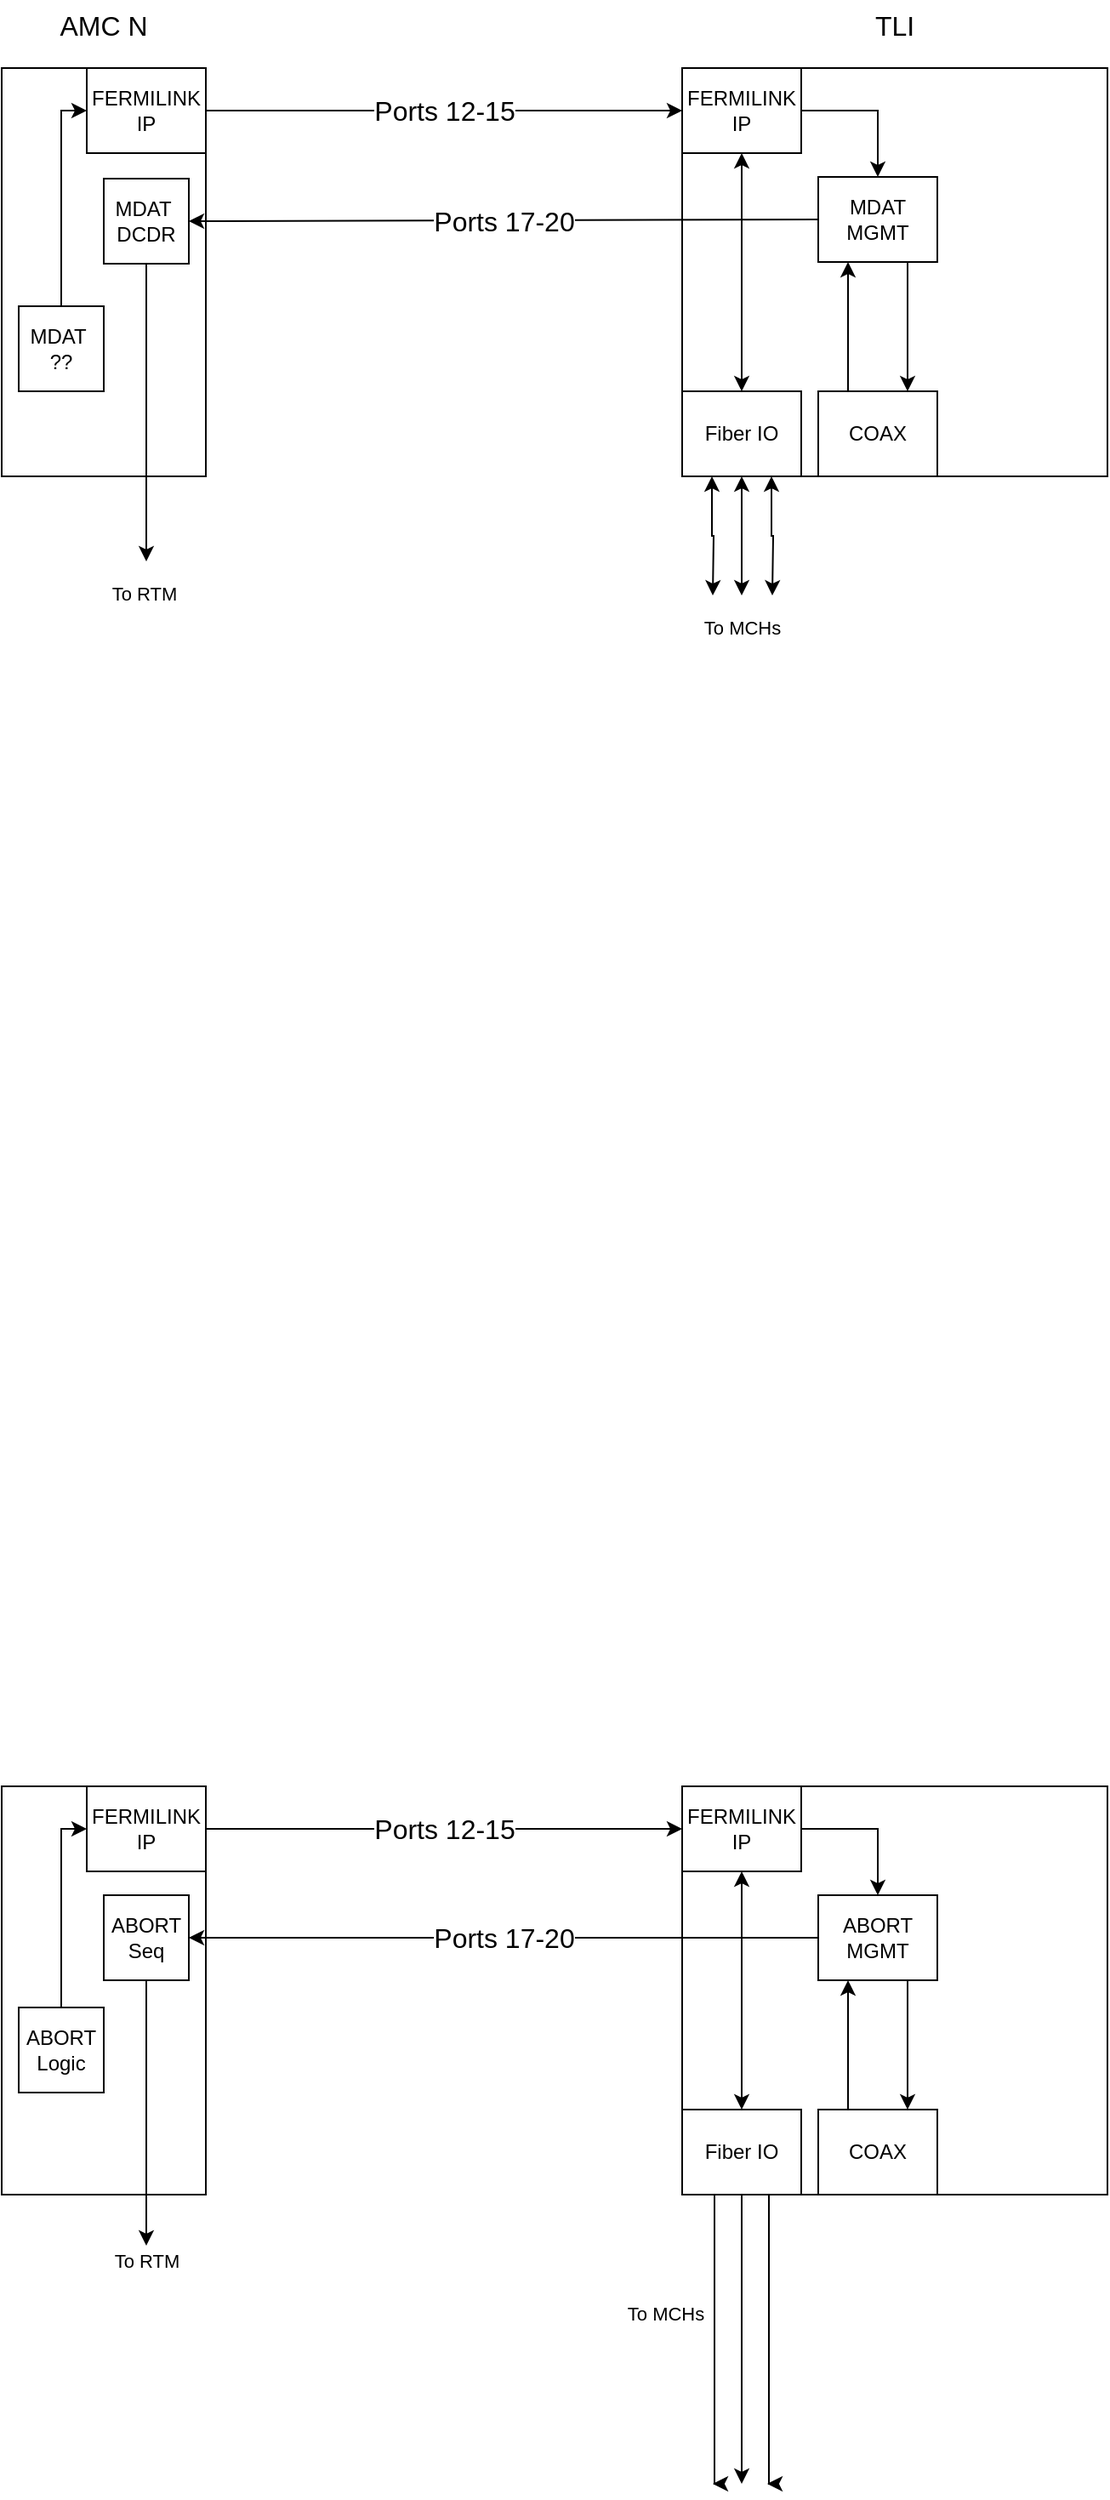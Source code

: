 <mxfile version="24.3.0" type="github">
  <diagram name="Page-1" id="oSsnNQ-nRhe0M8qrrfE7">
    <mxGraphModel dx="2074" dy="1140" grid="1" gridSize="10" guides="1" tooltips="1" connect="1" arrows="1" fold="1" page="1" pageScale="1" pageWidth="850" pageHeight="1100" math="0" shadow="0">
      <root>
        <mxCell id="0" />
        <mxCell id="1" parent="0" />
        <mxCell id="NYgW-WvMn-B05hgd34bB-27" value="" style="rounded=0;whiteSpace=wrap;html=1;" vertex="1" parent="1">
          <mxGeometry x="580" y="110" width="250" height="240" as="geometry" />
        </mxCell>
        <mxCell id="NYgW-WvMn-B05hgd34bB-28" value="" style="rounded=0;whiteSpace=wrap;html=1;" vertex="1" parent="1">
          <mxGeometry x="180" y="110" width="120" height="240" as="geometry" />
        </mxCell>
        <mxCell id="NYgW-WvMn-B05hgd34bB-32" value="FERMILINK&lt;br&gt;IP" style="rounded=0;whiteSpace=wrap;html=1;" vertex="1" parent="1">
          <mxGeometry x="230" y="110" width="70" height="50" as="geometry" />
        </mxCell>
        <mxCell id="NYgW-WvMn-B05hgd34bB-33" value="&lt;font style=&quot;font-size: 16px;&quot;&gt;Ports 12-15&lt;/font&gt;" style="endArrow=classic;startArrow=none;html=1;rounded=0;exitX=1;exitY=0.5;exitDx=0;exitDy=0;entryX=0;entryY=0.5;entryDx=0;entryDy=0;startFill=0;" edge="1" parent="1" source="NYgW-WvMn-B05hgd34bB-32" target="NYgW-WvMn-B05hgd34bB-31">
          <mxGeometry width="50" height="50" relative="1" as="geometry">
            <mxPoint x="270" y="170" as="sourcePoint" />
            <mxPoint x="550" y="135" as="targetPoint" />
          </mxGeometry>
        </mxCell>
        <mxCell id="NYgW-WvMn-B05hgd34bB-42" value="" style="edgeStyle=orthogonalEdgeStyle;rounded=0;orthogonalLoop=1;jettySize=auto;html=1;" edge="1" parent="1" source="NYgW-WvMn-B05hgd34bB-31" target="NYgW-WvMn-B05hgd34bB-41">
          <mxGeometry relative="1" as="geometry" />
        </mxCell>
        <mxCell id="NYgW-WvMn-B05hgd34bB-31" value="FERMILINK&lt;br&gt;IP" style="rounded=0;whiteSpace=wrap;html=1;" vertex="1" parent="1">
          <mxGeometry x="580" y="110" width="70" height="50" as="geometry" />
        </mxCell>
        <mxCell id="NYgW-WvMn-B05hgd34bB-35" value="To MCHs" style="edgeStyle=orthogonalEdgeStyle;rounded=0;orthogonalLoop=1;jettySize=auto;html=1;exitX=0.5;exitY=1;exitDx=0;exitDy=0;startArrow=classic;startFill=1;" edge="1" parent="1" source="NYgW-WvMn-B05hgd34bB-34">
          <mxGeometry x="1" y="20" relative="1" as="geometry">
            <mxPoint x="615" y="420" as="targetPoint" />
            <mxPoint x="-20" y="19" as="offset" />
          </mxGeometry>
        </mxCell>
        <mxCell id="NYgW-WvMn-B05hgd34bB-64" style="edgeStyle=orthogonalEdgeStyle;rounded=0;orthogonalLoop=1;jettySize=auto;html=1;exitX=0.25;exitY=1;exitDx=0;exitDy=0;startArrow=classic;startFill=1;" edge="1" parent="1" source="NYgW-WvMn-B05hgd34bB-34">
          <mxGeometry relative="1" as="geometry">
            <mxPoint x="598" y="420" as="targetPoint" />
          </mxGeometry>
        </mxCell>
        <mxCell id="NYgW-WvMn-B05hgd34bB-65" style="edgeStyle=orthogonalEdgeStyle;rounded=0;orthogonalLoop=1;jettySize=auto;html=1;exitX=0.75;exitY=1;exitDx=0;exitDy=0;startArrow=classic;startFill=1;" edge="1" parent="1" source="NYgW-WvMn-B05hgd34bB-34">
          <mxGeometry relative="1" as="geometry">
            <mxPoint x="633" y="420" as="targetPoint" />
          </mxGeometry>
        </mxCell>
        <mxCell id="NYgW-WvMn-B05hgd34bB-73" style="edgeStyle=orthogonalEdgeStyle;rounded=0;orthogonalLoop=1;jettySize=auto;html=1;exitX=0.5;exitY=0;exitDx=0;exitDy=0;entryX=0.5;entryY=1;entryDx=0;entryDy=0;startArrow=classic;startFill=1;" edge="1" parent="1" source="NYgW-WvMn-B05hgd34bB-34" target="NYgW-WvMn-B05hgd34bB-31">
          <mxGeometry relative="1" as="geometry" />
        </mxCell>
        <mxCell id="NYgW-WvMn-B05hgd34bB-34" value="Fiber IO" style="rounded=0;whiteSpace=wrap;html=1;" vertex="1" parent="1">
          <mxGeometry x="580" y="300" width="70" height="50" as="geometry" />
        </mxCell>
        <mxCell id="NYgW-WvMn-B05hgd34bB-44" style="edgeStyle=orthogonalEdgeStyle;rounded=0;orthogonalLoop=1;jettySize=auto;html=1;exitX=0.25;exitY=0;exitDx=0;exitDy=0;entryX=0.25;entryY=1;entryDx=0;entryDy=0;" edge="1" parent="1" source="NYgW-WvMn-B05hgd34bB-38" target="NYgW-WvMn-B05hgd34bB-41">
          <mxGeometry relative="1" as="geometry" />
        </mxCell>
        <mxCell id="NYgW-WvMn-B05hgd34bB-38" value="COAX" style="rounded=0;whiteSpace=wrap;html=1;" vertex="1" parent="1">
          <mxGeometry x="660" y="300" width="70" height="50" as="geometry" />
        </mxCell>
        <mxCell id="NYgW-WvMn-B05hgd34bB-39" value="&lt;font style=&quot;font-size: 16px;&quot;&gt;Ports 17-20&lt;/font&gt;" style="endArrow=none;startArrow=classic;html=1;rounded=0;exitX=1;exitY=0.5;exitDx=0;exitDy=0;entryX=0;entryY=0.5;entryDx=0;entryDy=0;endFill=0;" edge="1" parent="1" source="NYgW-WvMn-B05hgd34bB-40" target="NYgW-WvMn-B05hgd34bB-41">
          <mxGeometry width="50" height="50" relative="1" as="geometry">
            <mxPoint x="275" y="200" as="sourcePoint" />
            <mxPoint x="580" y="200" as="targetPoint" />
          </mxGeometry>
        </mxCell>
        <mxCell id="NYgW-WvMn-B05hgd34bB-68" value="To RTM&amp;nbsp;" style="edgeStyle=orthogonalEdgeStyle;rounded=0;orthogonalLoop=1;jettySize=auto;html=1;exitX=0.5;exitY=1;exitDx=0;exitDy=0;" edge="1" parent="1" source="NYgW-WvMn-B05hgd34bB-40">
          <mxGeometry x="1" y="20" relative="1" as="geometry">
            <mxPoint x="265" y="400" as="targetPoint" />
            <mxPoint x="-20" y="19" as="offset" />
          </mxGeometry>
        </mxCell>
        <mxCell id="NYgW-WvMn-B05hgd34bB-40" value="MDAT&amp;nbsp;&lt;br&gt;DCDR" style="rounded=0;whiteSpace=wrap;html=1;" vertex="1" parent="1">
          <mxGeometry x="240" y="175" width="50" height="50" as="geometry" />
        </mxCell>
        <mxCell id="NYgW-WvMn-B05hgd34bB-45" style="edgeStyle=orthogonalEdgeStyle;rounded=0;orthogonalLoop=1;jettySize=auto;html=1;exitX=0.75;exitY=1;exitDx=0;exitDy=0;entryX=0.75;entryY=0;entryDx=0;entryDy=0;" edge="1" parent="1" source="NYgW-WvMn-B05hgd34bB-41" target="NYgW-WvMn-B05hgd34bB-38">
          <mxGeometry relative="1" as="geometry" />
        </mxCell>
        <mxCell id="NYgW-WvMn-B05hgd34bB-41" value="MDAT&lt;br&gt;MGMT" style="rounded=0;whiteSpace=wrap;html=1;" vertex="1" parent="1">
          <mxGeometry x="660" y="174" width="70" height="50" as="geometry" />
        </mxCell>
        <mxCell id="NYgW-WvMn-B05hgd34bB-46" value="" style="rounded=0;whiteSpace=wrap;html=1;" vertex="1" parent="1">
          <mxGeometry x="580" y="1120" width="250" height="240" as="geometry" />
        </mxCell>
        <mxCell id="NYgW-WvMn-B05hgd34bB-47" value="" style="rounded=0;whiteSpace=wrap;html=1;" vertex="1" parent="1">
          <mxGeometry x="180" y="1120" width="120" height="240" as="geometry" />
        </mxCell>
        <mxCell id="NYgW-WvMn-B05hgd34bB-48" value="FERMILINK&lt;br&gt;IP" style="rounded=0;whiteSpace=wrap;html=1;" vertex="1" parent="1">
          <mxGeometry x="230" y="1120" width="70" height="50" as="geometry" />
        </mxCell>
        <mxCell id="NYgW-WvMn-B05hgd34bB-49" value="&lt;font style=&quot;font-size: 16px;&quot;&gt;Ports 12-15&lt;/font&gt;" style="endArrow=classic;startArrow=none;html=1;rounded=0;exitX=1;exitY=0.5;exitDx=0;exitDy=0;entryX=0;entryY=0.5;entryDx=0;entryDy=0;startFill=0;" edge="1" parent="1" source="NYgW-WvMn-B05hgd34bB-48" target="NYgW-WvMn-B05hgd34bB-51">
          <mxGeometry width="50" height="50" relative="1" as="geometry">
            <mxPoint x="270" y="1180" as="sourcePoint" />
            <mxPoint x="550" y="1145" as="targetPoint" />
          </mxGeometry>
        </mxCell>
        <mxCell id="NYgW-WvMn-B05hgd34bB-50" value="" style="edgeStyle=orthogonalEdgeStyle;rounded=0;orthogonalLoop=1;jettySize=auto;html=1;" edge="1" parent="1" source="NYgW-WvMn-B05hgd34bB-51" target="NYgW-WvMn-B05hgd34bB-61">
          <mxGeometry relative="1" as="geometry" />
        </mxCell>
        <mxCell id="NYgW-WvMn-B05hgd34bB-51" value="FERMILINK&lt;br&gt;IP" style="rounded=0;whiteSpace=wrap;html=1;" vertex="1" parent="1">
          <mxGeometry x="580" y="1120" width="70" height="50" as="geometry" />
        </mxCell>
        <mxCell id="NYgW-WvMn-B05hgd34bB-52" value="To MCHs" style="edgeStyle=orthogonalEdgeStyle;rounded=0;orthogonalLoop=1;jettySize=auto;html=1;exitX=0.5;exitY=1;exitDx=0;exitDy=0;" edge="1" parent="1" source="NYgW-WvMn-B05hgd34bB-55">
          <mxGeometry x="-0.179" y="-45" relative="1" as="geometry">
            <mxPoint x="615" y="1530" as="targetPoint" />
            <mxPoint as="offset" />
          </mxGeometry>
        </mxCell>
        <mxCell id="NYgW-WvMn-B05hgd34bB-53" style="edgeStyle=orthogonalEdgeStyle;rounded=0;orthogonalLoop=1;jettySize=auto;html=1;exitX=0.75;exitY=1;exitDx=0;exitDy=0;" edge="1" parent="1" source="NYgW-WvMn-B05hgd34bB-55">
          <mxGeometry relative="1" as="geometry">
            <mxPoint x="630" y="1530" as="targetPoint" />
            <Array as="points">
              <mxPoint x="631" y="1360" />
            </Array>
          </mxGeometry>
        </mxCell>
        <mxCell id="NYgW-WvMn-B05hgd34bB-54" style="edgeStyle=orthogonalEdgeStyle;rounded=0;orthogonalLoop=1;jettySize=auto;html=1;exitX=0.25;exitY=1;exitDx=0;exitDy=0;" edge="1" parent="1" source="NYgW-WvMn-B05hgd34bB-55">
          <mxGeometry relative="1" as="geometry">
            <mxPoint x="598" y="1530" as="targetPoint" />
            <Array as="points">
              <mxPoint x="599" y="1360" />
            </Array>
          </mxGeometry>
        </mxCell>
        <mxCell id="NYgW-WvMn-B05hgd34bB-72" style="edgeStyle=orthogonalEdgeStyle;rounded=0;orthogonalLoop=1;jettySize=auto;html=1;exitX=0.5;exitY=0;exitDx=0;exitDy=0;entryX=0.5;entryY=1;entryDx=0;entryDy=0;startArrow=classic;startFill=1;" edge="1" parent="1" source="NYgW-WvMn-B05hgd34bB-55" target="NYgW-WvMn-B05hgd34bB-51">
          <mxGeometry relative="1" as="geometry" />
        </mxCell>
        <mxCell id="NYgW-WvMn-B05hgd34bB-55" value="Fiber IO" style="rounded=0;whiteSpace=wrap;html=1;" vertex="1" parent="1">
          <mxGeometry x="580" y="1310" width="70" height="50" as="geometry" />
        </mxCell>
        <mxCell id="NYgW-WvMn-B05hgd34bB-56" style="edgeStyle=orthogonalEdgeStyle;rounded=0;orthogonalLoop=1;jettySize=auto;html=1;exitX=0.25;exitY=0;exitDx=0;exitDy=0;entryX=0.25;entryY=1;entryDx=0;entryDy=0;" edge="1" parent="1" source="NYgW-WvMn-B05hgd34bB-57" target="NYgW-WvMn-B05hgd34bB-61">
          <mxGeometry relative="1" as="geometry" />
        </mxCell>
        <mxCell id="NYgW-WvMn-B05hgd34bB-57" value="COAX" style="rounded=0;whiteSpace=wrap;html=1;" vertex="1" parent="1">
          <mxGeometry x="660" y="1310" width="70" height="50" as="geometry" />
        </mxCell>
        <mxCell id="NYgW-WvMn-B05hgd34bB-58" value="&lt;font style=&quot;font-size: 16px;&quot;&gt;Ports 17-20&lt;/font&gt;" style="endArrow=none;startArrow=classic;html=1;rounded=0;exitX=1;exitY=0.5;exitDx=0;exitDy=0;entryX=0;entryY=0.5;entryDx=0;entryDy=0;endFill=0;" edge="1" parent="1" target="NYgW-WvMn-B05hgd34bB-61" source="NYgW-WvMn-B05hgd34bB-59">
          <mxGeometry width="50" height="50" relative="1" as="geometry">
            <mxPoint x="275" y="1210" as="sourcePoint" />
            <mxPoint x="580" y="1210" as="targetPoint" />
          </mxGeometry>
        </mxCell>
        <mxCell id="NYgW-WvMn-B05hgd34bB-71" value="To RTM" style="edgeStyle=orthogonalEdgeStyle;rounded=0;orthogonalLoop=1;jettySize=auto;html=1;exitX=0.5;exitY=1;exitDx=0;exitDy=0;" edge="1" parent="1" source="NYgW-WvMn-B05hgd34bB-59">
          <mxGeometry x="1" y="10" relative="1" as="geometry">
            <mxPoint x="265" y="1390" as="targetPoint" />
            <mxPoint x="-10" y="9" as="offset" />
          </mxGeometry>
        </mxCell>
        <mxCell id="NYgW-WvMn-B05hgd34bB-59" value="ABORT&lt;br&gt;Seq" style="rounded=0;whiteSpace=wrap;html=1;" vertex="1" parent="1">
          <mxGeometry x="240" y="1184" width="50" height="50" as="geometry" />
        </mxCell>
        <mxCell id="NYgW-WvMn-B05hgd34bB-60" style="edgeStyle=orthogonalEdgeStyle;rounded=0;orthogonalLoop=1;jettySize=auto;html=1;exitX=0.75;exitY=1;exitDx=0;exitDy=0;entryX=0.75;entryY=0;entryDx=0;entryDy=0;" edge="1" parent="1" source="NYgW-WvMn-B05hgd34bB-61" target="NYgW-WvMn-B05hgd34bB-57">
          <mxGeometry relative="1" as="geometry" />
        </mxCell>
        <mxCell id="NYgW-WvMn-B05hgd34bB-61" value="ABORT&lt;br&gt;MGMT" style="rounded=0;whiteSpace=wrap;html=1;" vertex="1" parent="1">
          <mxGeometry x="660" y="1184" width="70" height="50" as="geometry" />
        </mxCell>
        <mxCell id="NYgW-WvMn-B05hgd34bB-62" value="&lt;font style=&quot;font-size: 16px;&quot;&gt;AMC N&lt;/font&gt;" style="text;html=1;align=center;verticalAlign=middle;whiteSpace=wrap;rounded=0;" vertex="1" parent="1">
          <mxGeometry x="210" y="70" width="60" height="30" as="geometry" />
        </mxCell>
        <mxCell id="NYgW-WvMn-B05hgd34bB-63" value="&lt;font style=&quot;font-size: 16px;&quot;&gt;TLI&lt;/font&gt;" style="text;html=1;align=center;verticalAlign=middle;whiteSpace=wrap;rounded=0;" vertex="1" parent="1">
          <mxGeometry x="675" y="70" width="60" height="30" as="geometry" />
        </mxCell>
        <mxCell id="NYgW-WvMn-B05hgd34bB-67" style="edgeStyle=orthogonalEdgeStyle;rounded=0;orthogonalLoop=1;jettySize=auto;html=1;exitX=0.5;exitY=0;exitDx=0;exitDy=0;entryX=0;entryY=0.5;entryDx=0;entryDy=0;" edge="1" parent="1" source="NYgW-WvMn-B05hgd34bB-66" target="NYgW-WvMn-B05hgd34bB-32">
          <mxGeometry relative="1" as="geometry">
            <Array as="points">
              <mxPoint x="215" y="135" />
            </Array>
          </mxGeometry>
        </mxCell>
        <mxCell id="NYgW-WvMn-B05hgd34bB-66" value="MDAT&amp;nbsp;&lt;br&gt;??" style="rounded=0;whiteSpace=wrap;html=1;" vertex="1" parent="1">
          <mxGeometry x="190" y="250" width="50" height="50" as="geometry" />
        </mxCell>
        <mxCell id="NYgW-WvMn-B05hgd34bB-70" style="edgeStyle=orthogonalEdgeStyle;rounded=0;orthogonalLoop=1;jettySize=auto;html=1;exitX=0.5;exitY=0;exitDx=0;exitDy=0;entryX=0;entryY=0.5;entryDx=0;entryDy=0;" edge="1" parent="1" source="NYgW-WvMn-B05hgd34bB-69" target="NYgW-WvMn-B05hgd34bB-48">
          <mxGeometry relative="1" as="geometry">
            <Array as="points">
              <mxPoint x="215" y="1145" />
            </Array>
          </mxGeometry>
        </mxCell>
        <mxCell id="NYgW-WvMn-B05hgd34bB-69" value="ABORT&lt;br&gt;Logic" style="rounded=0;whiteSpace=wrap;html=1;" vertex="1" parent="1">
          <mxGeometry x="190" y="1250" width="50" height="50" as="geometry" />
        </mxCell>
      </root>
    </mxGraphModel>
  </diagram>
</mxfile>
